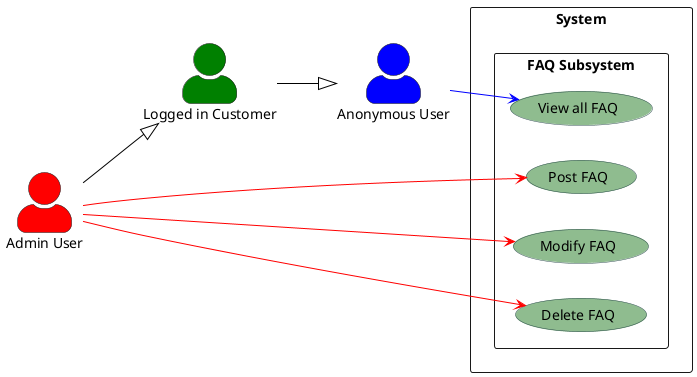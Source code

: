 @startuml

left to right direction
skinparam actorStyle awesome
skinparam usecase {
    BackgroundColor DarkSeaGreen
    BorderColor DarkSlateGray
    ArrowColor Black
    ActorBorderColor black
    ActorFontName Courier
    ActorBackgroundColor<< Human >> Gold
}

actor  "Anonymous User" #Blue
actor  "Logged in Customer" as User #Green
actor  "Admin User" as Admin #Red

rectangle System {
  rectangle "FAQ Subsystem" as FAQ {
    usecase "View all FAQ"
    usecase "Post FAQ"
    usecase "Modify FAQ"
    usecase "Delete FAQ"

  }

}
"Anonymous User" -[#Blue]-> "View all FAQ"
User --|> "Anonymous User"
Admin --|> "User"
Admin -[#Red]-> "Post FAQ"
Admin -[#Red]-> "Modify FAQ"
Admin -[#Red]-> "Delete FAQ"





@enduml